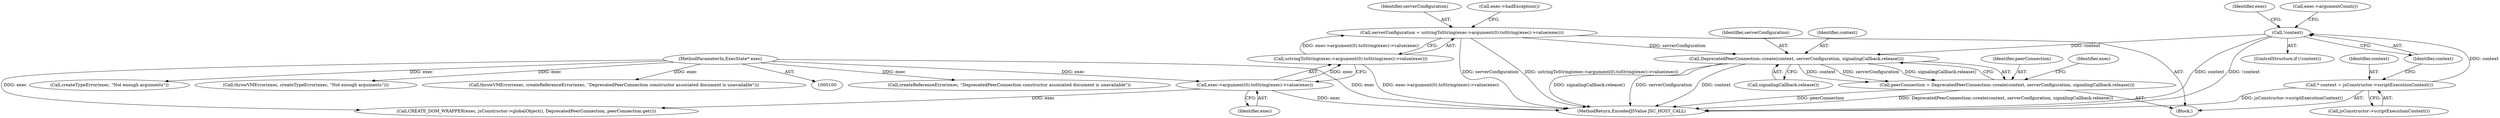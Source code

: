 digraph "0_Chrome_b944f670bb7a8a919daac497a4ea0536c954c201_1@API" {
"1000166" [label="(Call,DeprecatedPeerConnection::create(context, serverConfiguration, signalingCallback.release()))"];
"1000114" [label="(Call,!context)"];
"1000110" [label="(Call,* context = jsConstructor->scriptExecutionContext())"];
"1000133" [label="(Call,serverConfiguration = ustringToString(exec->argument(0).toString(exec)->value(exec)))"];
"1000135" [label="(Call,ustringToString(exec->argument(0).toString(exec)->value(exec)))"];
"1000136" [label="(Call,exec->argument(0).toString(exec)->value(exec))"];
"1000101" [label="(MethodParameterIn,ExecState* exec)"];
"1000164" [label="(Call,peerConnection = DeprecatedPeerConnection::create(context, serverConfiguration, signalingCallback.release()))"];
"1000166" [label="(Call,DeprecatedPeerConnection::create(context, serverConfiguration, signalingCallback.release()))"];
"1000135" [label="(Call,ustringToString(exec->argument(0).toString(exec)->value(exec)))"];
"1000119" [label="(Call,createReferenceError(exec, \"DeprecatedPeerConnection constructor associated document is unavailable\"))"];
"1000129" [label="(Call,createTypeError(exec, \"Not enough arguments\"))"];
"1000111" [label="(Identifier,context)"];
"1000115" [label="(Identifier,context)"];
"1000127" [label="(Call,throwVMError(exec, createTypeError(exec, \"Not enough arguments\")))"];
"1000177" [label="(MethodReturn,EncodedJSValue JSC_HOST_CALL)"];
"1000169" [label="(Call,signalingCallback.release())"];
"1000136" [label="(Call,exec->argument(0).toString(exec)->value(exec))"];
"1000165" [label="(Identifier,peerConnection)"];
"1000168" [label="(Identifier,serverConfiguration)"];
"1000167" [label="(Identifier,context)"];
"1000134" [label="(Identifier,serverConfiguration)"];
"1000133" [label="(Call,serverConfiguration = ustringToString(exec->argument(0).toString(exec)->value(exec)))"];
"1000110" [label="(Call,* context = jsConstructor->scriptExecutionContext())"];
"1000102" [label="(Block,)"];
"1000164" [label="(Call,peerConnection = DeprecatedPeerConnection::create(context, serverConfiguration, signalingCallback.release()))"];
"1000172" [label="(Call,CREATE_DOM_WRAPPER(exec, jsConstructor->globalObject(), DeprecatedPeerConnection, peerConnection.get()))"];
"1000113" [label="(ControlStructure,if (!context))"];
"1000173" [label="(Identifier,exec)"];
"1000112" [label="(Call,jsConstructor->scriptExecutionContext())"];
"1000114" [label="(Call,!context)"];
"1000101" [label="(MethodParameterIn,ExecState* exec)"];
"1000139" [label="(Call,exec->hadException())"];
"1000118" [label="(Identifier,exec)"];
"1000137" [label="(Identifier,exec)"];
"1000124" [label="(Call,exec->argumentCount())"];
"1000117" [label="(Call,throwVMError(exec, createReferenceError(exec, \"DeprecatedPeerConnection constructor associated document is unavailable\")))"];
"1000166" -> "1000164"  [label="AST: "];
"1000166" -> "1000169"  [label="CFG: "];
"1000167" -> "1000166"  [label="AST: "];
"1000168" -> "1000166"  [label="AST: "];
"1000169" -> "1000166"  [label="AST: "];
"1000164" -> "1000166"  [label="CFG: "];
"1000166" -> "1000177"  [label="DDG: signalingCallback.release()"];
"1000166" -> "1000177"  [label="DDG: serverConfiguration"];
"1000166" -> "1000177"  [label="DDG: context"];
"1000166" -> "1000164"  [label="DDG: context"];
"1000166" -> "1000164"  [label="DDG: serverConfiguration"];
"1000166" -> "1000164"  [label="DDG: signalingCallback.release()"];
"1000114" -> "1000166"  [label="DDG: context"];
"1000133" -> "1000166"  [label="DDG: serverConfiguration"];
"1000114" -> "1000113"  [label="AST: "];
"1000114" -> "1000115"  [label="CFG: "];
"1000115" -> "1000114"  [label="AST: "];
"1000118" -> "1000114"  [label="CFG: "];
"1000124" -> "1000114"  [label="CFG: "];
"1000114" -> "1000177"  [label="DDG: !context"];
"1000114" -> "1000177"  [label="DDG: context"];
"1000110" -> "1000114"  [label="DDG: context"];
"1000110" -> "1000102"  [label="AST: "];
"1000110" -> "1000112"  [label="CFG: "];
"1000111" -> "1000110"  [label="AST: "];
"1000112" -> "1000110"  [label="AST: "];
"1000115" -> "1000110"  [label="CFG: "];
"1000110" -> "1000177"  [label="DDG: jsConstructor->scriptExecutionContext()"];
"1000133" -> "1000102"  [label="AST: "];
"1000133" -> "1000135"  [label="CFG: "];
"1000134" -> "1000133"  [label="AST: "];
"1000135" -> "1000133"  [label="AST: "];
"1000139" -> "1000133"  [label="CFG: "];
"1000133" -> "1000177"  [label="DDG: serverConfiguration"];
"1000133" -> "1000177"  [label="DDG: ustringToString(exec->argument(0).toString(exec)->value(exec))"];
"1000135" -> "1000133"  [label="DDG: exec->argument(0).toString(exec)->value(exec)"];
"1000135" -> "1000136"  [label="CFG: "];
"1000136" -> "1000135"  [label="AST: "];
"1000135" -> "1000177"  [label="DDG: exec->argument(0).toString(exec)->value(exec)"];
"1000136" -> "1000135"  [label="DDG: exec"];
"1000136" -> "1000137"  [label="CFG: "];
"1000137" -> "1000136"  [label="AST: "];
"1000136" -> "1000177"  [label="DDG: exec"];
"1000101" -> "1000136"  [label="DDG: exec"];
"1000136" -> "1000172"  [label="DDG: exec"];
"1000101" -> "1000100"  [label="AST: "];
"1000101" -> "1000177"  [label="DDG: exec"];
"1000101" -> "1000117"  [label="DDG: exec"];
"1000101" -> "1000119"  [label="DDG: exec"];
"1000101" -> "1000127"  [label="DDG: exec"];
"1000101" -> "1000129"  [label="DDG: exec"];
"1000101" -> "1000172"  [label="DDG: exec"];
"1000164" -> "1000102"  [label="AST: "];
"1000165" -> "1000164"  [label="AST: "];
"1000173" -> "1000164"  [label="CFG: "];
"1000164" -> "1000177"  [label="DDG: DeprecatedPeerConnection::create(context, serverConfiguration, signalingCallback.release())"];
"1000164" -> "1000177"  [label="DDG: peerConnection"];
}
